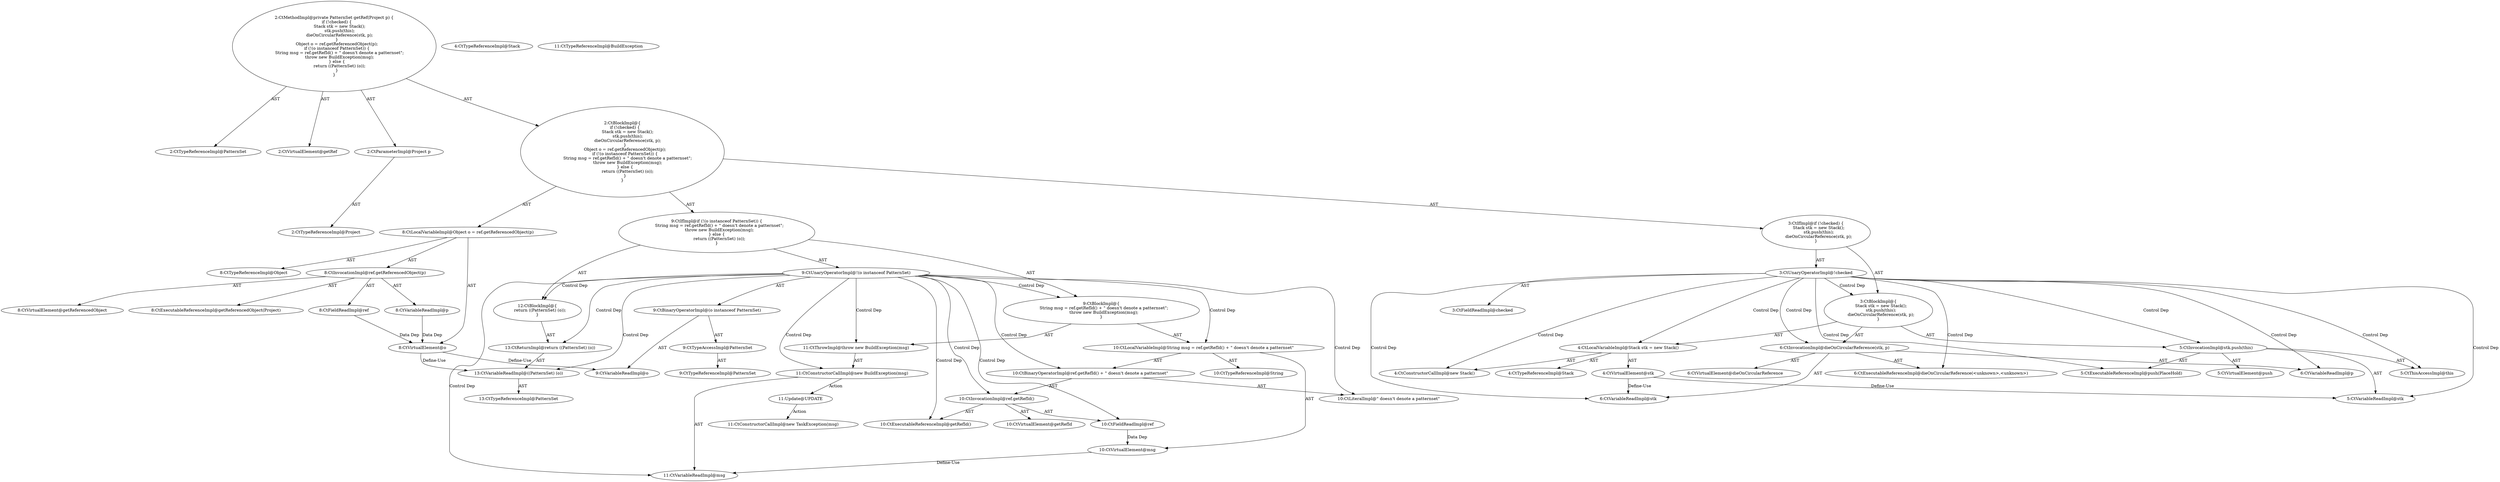 digraph "getRef#?,Project" {
0 [label="2:CtTypeReferenceImpl@PatternSet" shape=ellipse]
1 [label="2:CtVirtualElement@getRef" shape=ellipse]
2 [label="2:CtParameterImpl@Project p" shape=ellipse]
3 [label="2:CtTypeReferenceImpl@Project" shape=ellipse]
4 [label="3:CtFieldReadImpl@checked" shape=ellipse]
5 [label="3:CtUnaryOperatorImpl@!checked" shape=ellipse]
6 [label="4:CtTypeReferenceImpl@Stack" shape=ellipse]
7 [label="4:CtTypeReferenceImpl@Stack" shape=ellipse]
8 [label="4:CtConstructorCallImpl@new Stack()" shape=ellipse]
9 [label="4:CtVirtualElement@stk" shape=ellipse]
10 [label="4:CtLocalVariableImpl@Stack stk = new Stack()" shape=ellipse]
11 [label="5:CtExecutableReferenceImpl@push(PlaceHold)" shape=ellipse]
12 [label="5:CtVirtualElement@push" shape=ellipse]
13 [label="5:CtVariableReadImpl@stk" shape=ellipse]
14 [label="5:CtThisAccessImpl@this" shape=ellipse]
15 [label="5:CtInvocationImpl@stk.push(this)" shape=ellipse]
16 [label="6:CtExecutableReferenceImpl@dieOnCircularReference(<unknown>,<unknown>)" shape=ellipse]
17 [label="6:CtVirtualElement@dieOnCircularReference" shape=ellipse]
18 [label="6:CtVariableReadImpl@stk" shape=ellipse]
19 [label="6:CtVariableReadImpl@p" shape=ellipse]
20 [label="6:CtInvocationImpl@dieOnCircularReference(stk, p)" shape=ellipse]
21 [label="3:CtBlockImpl@\{
    Stack stk = new Stack();
    stk.push(this);
    dieOnCircularReference(stk, p);
\}" shape=ellipse]
22 [label="3:CtIfImpl@if (!checked) \{
    Stack stk = new Stack();
    stk.push(this);
    dieOnCircularReference(stk, p);
\}" shape=ellipse]
23 [label="8:CtTypeReferenceImpl@Object" shape=ellipse]
24 [label="8:CtExecutableReferenceImpl@getReferencedObject(Project)" shape=ellipse]
25 [label="8:CtVirtualElement@getReferencedObject" shape=ellipse]
26 [label="8:CtFieldReadImpl@ref" shape=ellipse]
27 [label="8:CtVariableReadImpl@p" shape=ellipse]
28 [label="8:CtInvocationImpl@ref.getReferencedObject(p)" shape=ellipse]
29 [label="8:CtVirtualElement@o" shape=ellipse]
30 [label="8:CtLocalVariableImpl@Object o = ref.getReferencedObject(p)" shape=ellipse]
31 [label="9:CtVariableReadImpl@o" shape=ellipse]
32 [label="9:CtTypeAccessImpl@PatternSet" shape=ellipse]
33 [label="9:CtTypeReferenceImpl@PatternSet" shape=ellipse]
34 [label="9:CtBinaryOperatorImpl@(o instanceof PatternSet)" shape=ellipse]
35 [label="9:CtUnaryOperatorImpl@!(o instanceof PatternSet)" shape=ellipse]
36 [label="10:CtTypeReferenceImpl@String" shape=ellipse]
37 [label="10:CtExecutableReferenceImpl@getRefId()" shape=ellipse]
38 [label="10:CtVirtualElement@getRefId" shape=ellipse]
39 [label="10:CtFieldReadImpl@ref" shape=ellipse]
40 [label="10:CtInvocationImpl@ref.getRefId()" shape=ellipse]
41 [label="10:CtLiteralImpl@\" doesn\'t denote a patternset\"" shape=ellipse]
42 [label="10:CtBinaryOperatorImpl@ref.getRefId() + \" doesn\'t denote a patternset\"" shape=ellipse]
43 [label="10:CtVirtualElement@msg" shape=ellipse]
44 [label="10:CtLocalVariableImpl@String msg = ref.getRefId() + \" doesn\'t denote a patternset\"" shape=ellipse]
45 [label="11:CtTypeReferenceImpl@BuildException" shape=ellipse]
46 [label="11:CtVariableReadImpl@msg" shape=ellipse]
47 [label="11:CtConstructorCallImpl@new BuildException(msg)" shape=ellipse]
48 [label="11:CtThrowImpl@throw new BuildException(msg)" shape=ellipse]
49 [label="9:CtBlockImpl@\{
    String msg = ref.getRefId() + \" doesn\'t denote a patternset\";
    throw new BuildException(msg);
\}" shape=ellipse]
50 [label="13:CtVariableReadImpl@((PatternSet) (o))" shape=ellipse]
51 [label="13:CtTypeReferenceImpl@PatternSet" shape=ellipse]
52 [label="13:CtReturnImpl@return ((PatternSet) (o))" shape=ellipse]
53 [label="12:CtBlockImpl@\{
    return ((PatternSet) (o));
\}" shape=ellipse]
54 [label="9:CtIfImpl@if (!(o instanceof PatternSet)) \{
    String msg = ref.getRefId() + \" doesn\'t denote a patternset\";
    throw new BuildException(msg);
\} else \{
    return ((PatternSet) (o));
\}" shape=ellipse]
55 [label="2:CtBlockImpl@\{
    if (!checked) \{
        Stack stk = new Stack();
        stk.push(this);
        dieOnCircularReference(stk, p);
    \}
    Object o = ref.getReferencedObject(p);
    if (!(o instanceof PatternSet)) \{
        String msg = ref.getRefId() + \" doesn\'t denote a patternset\";
        throw new BuildException(msg);
    \} else \{
        return ((PatternSet) (o));
    \}
\}" shape=ellipse]
56 [label="2:CtMethodImpl@private PatternSet getRef(Project p) \{
    if (!checked) \{
        Stack stk = new Stack();
        stk.push(this);
        dieOnCircularReference(stk, p);
    \}
    Object o = ref.getReferencedObject(p);
    if (!(o instanceof PatternSet)) \{
        String msg = ref.getRefId() + \" doesn\'t denote a patternset\";
        throw new BuildException(msg);
    \} else \{
        return ((PatternSet) (o));
    \}
\}" shape=ellipse]
57 [label="11:Update@UPDATE" shape=ellipse]
58 [label="11:CtConstructorCallImpl@new TaskException(msg)" shape=ellipse]
2 -> 3 [label="AST"];
5 -> 4 [label="AST"];
5 -> 21 [label="Control Dep"];
5 -> 10 [label="Control Dep"];
5 -> 8 [label="Control Dep"];
5 -> 15 [label="Control Dep"];
5 -> 11 [label="Control Dep"];
5 -> 13 [label="Control Dep"];
5 -> 14 [label="Control Dep"];
5 -> 20 [label="Control Dep"];
5 -> 16 [label="Control Dep"];
5 -> 18 [label="Control Dep"];
5 -> 19 [label="Control Dep"];
9 -> 13 [label="Define-Use"];
9 -> 18 [label="Define-Use"];
10 -> 9 [label="AST"];
10 -> 6 [label="AST"];
10 -> 8 [label="AST"];
15 -> 12 [label="AST"];
15 -> 13 [label="AST"];
15 -> 11 [label="AST"];
15 -> 14 [label="AST"];
20 -> 17 [label="AST"];
20 -> 16 [label="AST"];
20 -> 18 [label="AST"];
20 -> 19 [label="AST"];
21 -> 10 [label="AST"];
21 -> 15 [label="AST"];
21 -> 20 [label="AST"];
22 -> 5 [label="AST"];
22 -> 21 [label="AST"];
26 -> 29 [label="Data Dep"];
27 -> 29 [label="Data Dep"];
28 -> 25 [label="AST"];
28 -> 26 [label="AST"];
28 -> 24 [label="AST"];
28 -> 27 [label="AST"];
29 -> 31 [label="Define-Use"];
29 -> 50 [label="Define-Use"];
30 -> 29 [label="AST"];
30 -> 23 [label="AST"];
30 -> 28 [label="AST"];
32 -> 33 [label="AST"];
34 -> 31 [label="AST"];
34 -> 32 [label="AST"];
35 -> 34 [label="AST"];
35 -> 49 [label="Control Dep"];
35 -> 44 [label="Control Dep"];
35 -> 42 [label="Control Dep"];
35 -> 40 [label="Control Dep"];
35 -> 37 [label="Control Dep"];
35 -> 39 [label="Control Dep"];
35 -> 41 [label="Control Dep"];
35 -> 48 [label="Control Dep"];
35 -> 47 [label="Control Dep"];
35 -> 46 [label="Control Dep"];
35 -> 53 [label="Control Dep"];
35 -> 52 [label="Control Dep"];
35 -> 50 [label="Control Dep"];
39 -> 43 [label="Data Dep"];
40 -> 38 [label="AST"];
40 -> 39 [label="AST"];
40 -> 37 [label="AST"];
42 -> 40 [label="AST"];
42 -> 41 [label="AST"];
43 -> 46 [label="Define-Use"];
44 -> 43 [label="AST"];
44 -> 36 [label="AST"];
44 -> 42 [label="AST"];
47 -> 46 [label="AST"];
47 -> 57 [label="Action"];
48 -> 47 [label="AST"];
49 -> 44 [label="AST"];
49 -> 48 [label="AST"];
50 -> 51 [label="AST"];
52 -> 50 [label="AST"];
53 -> 52 [label="AST"];
54 -> 35 [label="AST"];
54 -> 49 [label="AST"];
54 -> 53 [label="AST"];
55 -> 22 [label="AST"];
55 -> 30 [label="AST"];
55 -> 54 [label="AST"];
56 -> 1 [label="AST"];
56 -> 0 [label="AST"];
56 -> 2 [label="AST"];
56 -> 55 [label="AST"];
57 -> 58 [label="Action"];
}